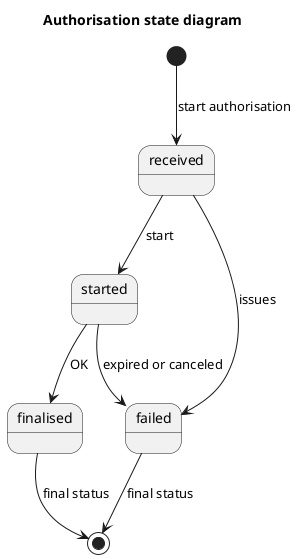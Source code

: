 @startuml authorisation-state-diagram

skinparam monochrome true
skinparam shadowing false

title Authorisation state diagram

[*] --> received: start authorisation 
received --> started : start 
started --> finalised : OK 
started --> failed : expired or canceled 
received --> failed : issues 
failed --> [*] : final status 
finalised --> [*] : final status 

@enduml
